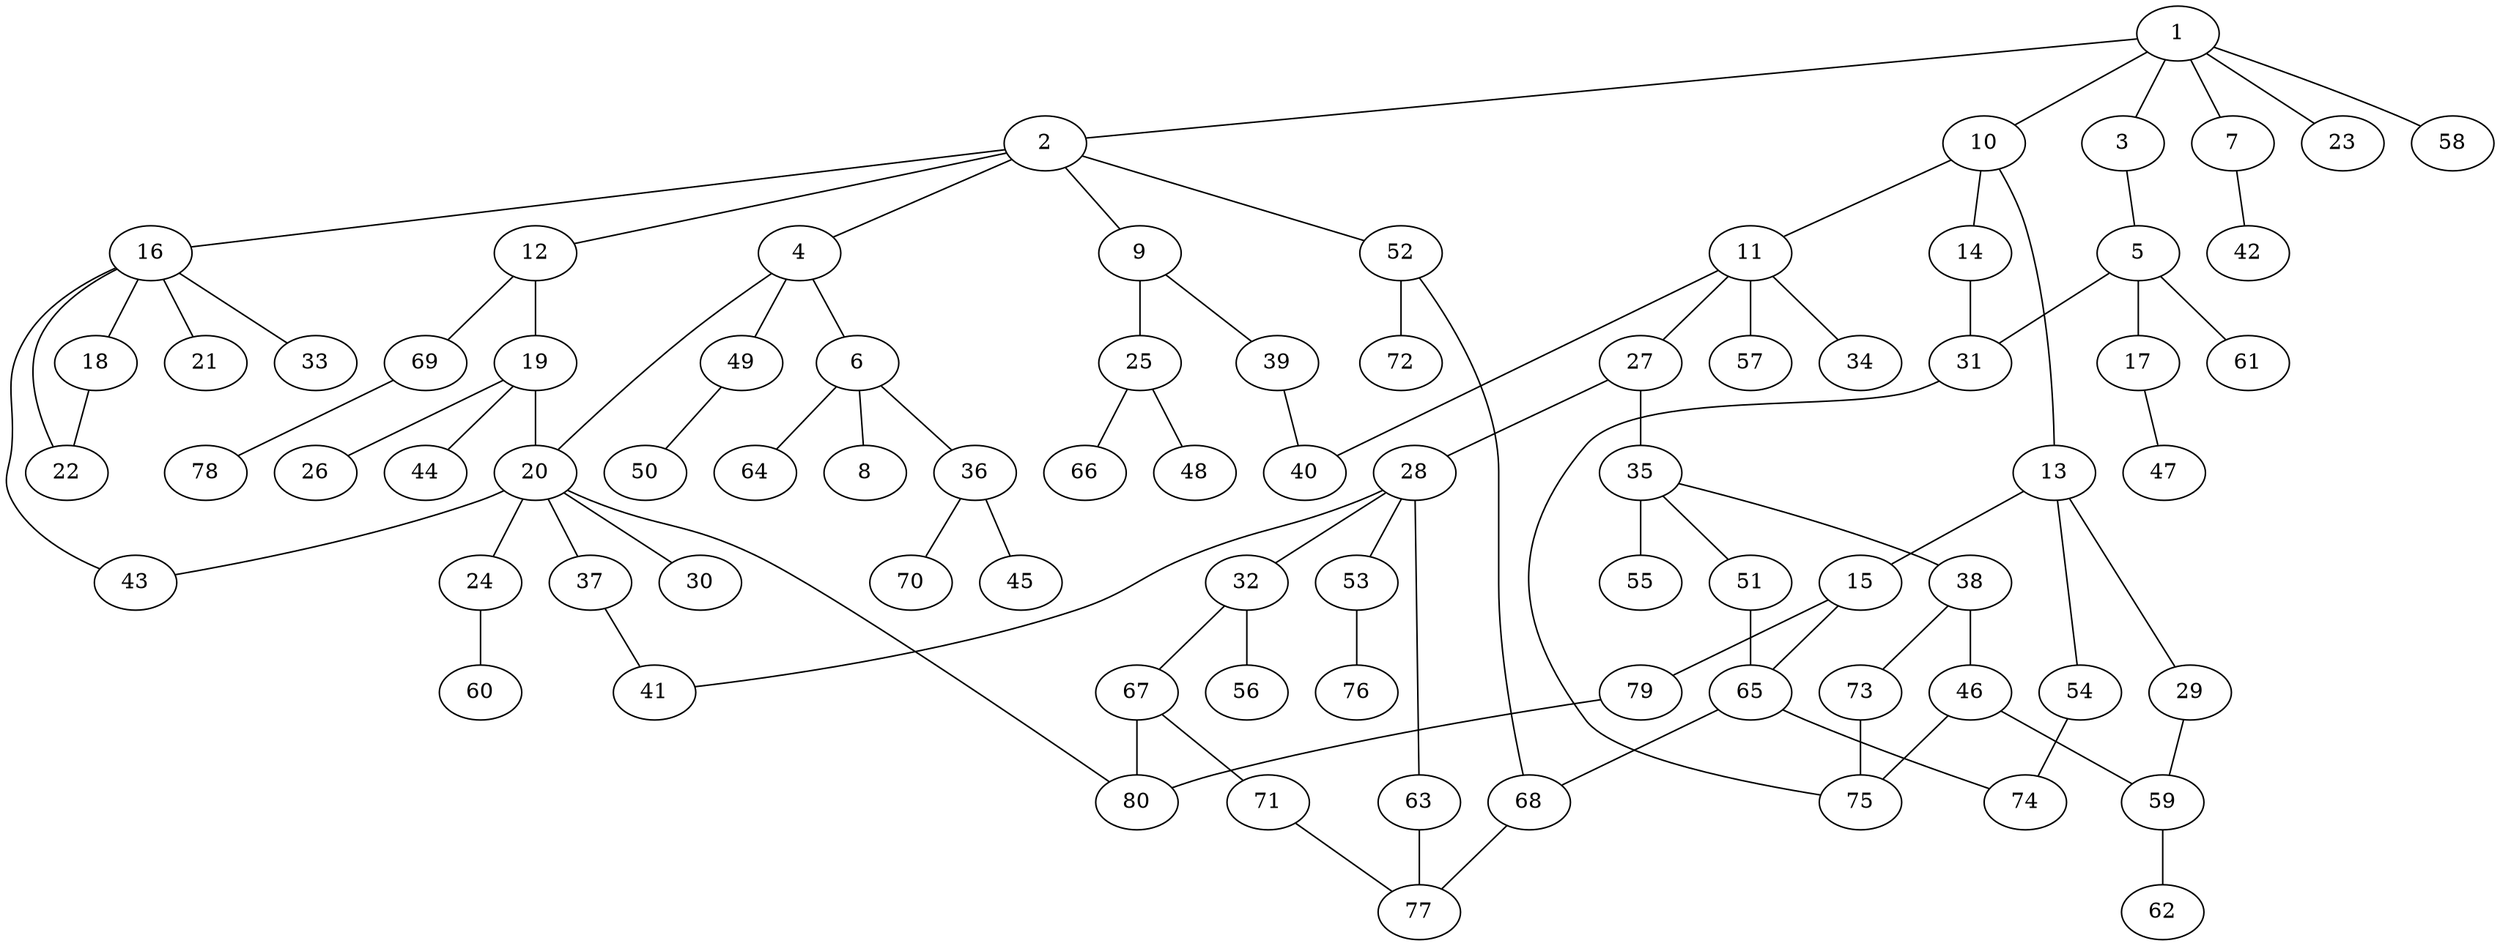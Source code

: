 graph graphname {1--2
1--3
1--7
1--10
1--23
1--58
2--4
2--9
2--12
2--16
2--52
3--5
4--6
4--20
4--49
5--17
5--31
5--61
6--8
6--36
6--64
7--42
9--25
9--39
10--11
10--13
10--14
11--27
11--34
11--40
11--57
12--19
12--69
13--15
13--29
13--54
14--31
15--65
15--79
16--18
16--21
16--22
16--33
16--43
17--47
18--22
19--20
19--26
19--44
20--24
20--30
20--37
20--43
20--80
24--60
25--48
25--66
27--28
27--35
28--32
28--41
28--53
28--63
29--59
31--75
32--56
32--67
35--38
35--51
35--55
36--45
36--70
37--41
38--46
38--73
39--40
46--59
46--75
49--50
51--65
52--68
52--72
53--76
54--74
59--62
63--77
65--68
65--74
67--71
67--80
68--77
69--78
71--77
73--75
79--80
}